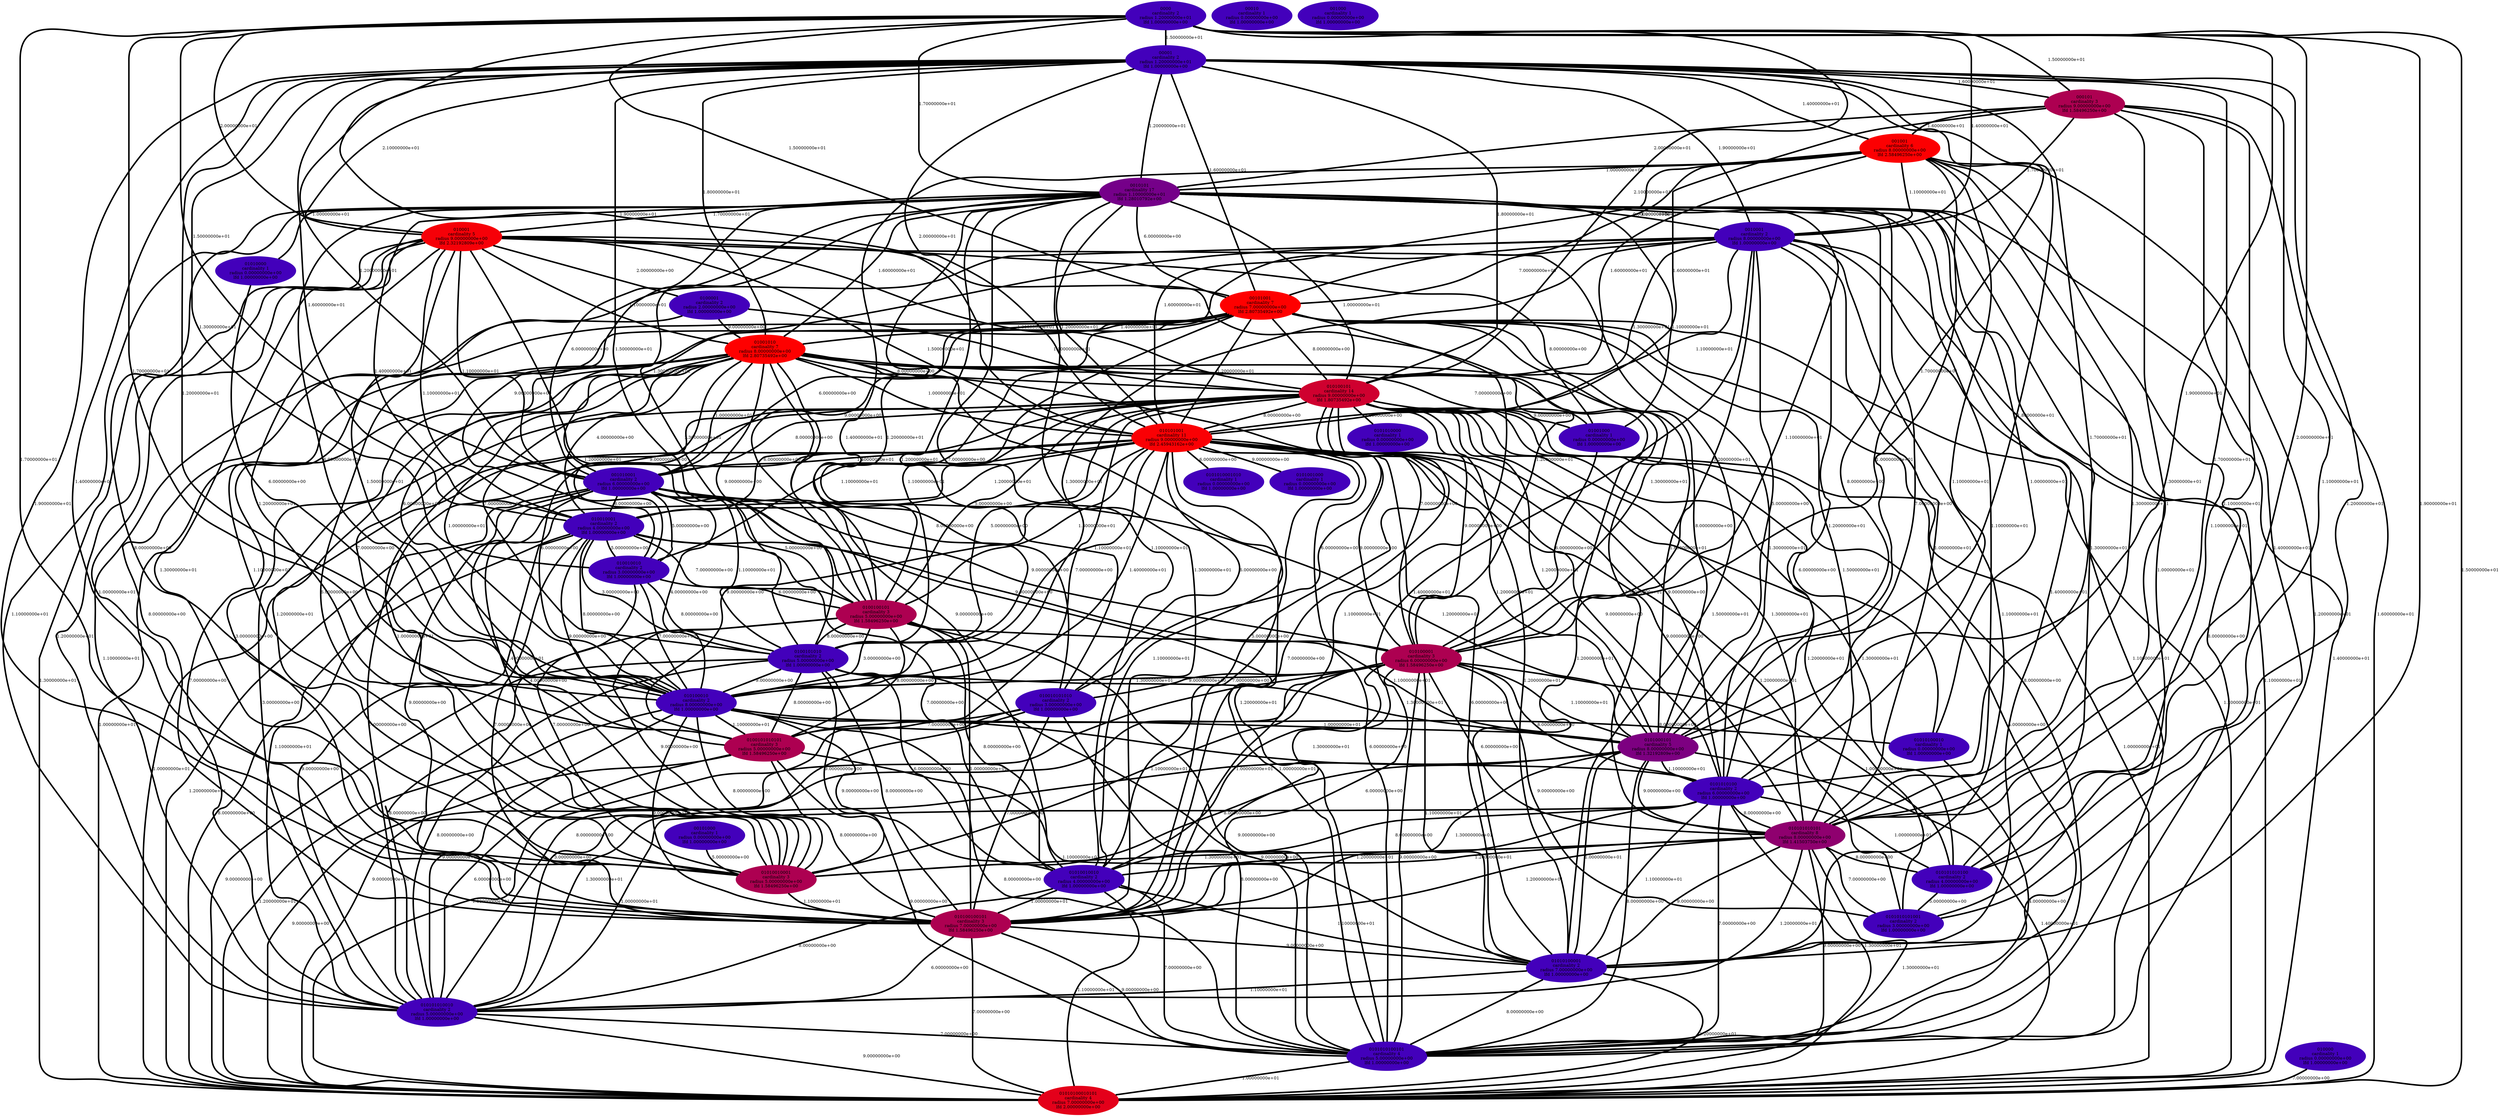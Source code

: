 graph cluster_cardinality_optimal_0 {
    edge[style=solid, penwidth="5", labeldistance="10"]
    01010010010 [label="01010010010\ncardinality 2\nradius 4.00000000e+00\nlfd 1.00000000e+00", color="#4300BB", style="filled"]
    010100001 [label="010100001\ncardinality 3\nradius 6.00000000e+00\nlfd 1.58496250e+00", color="#AD0051", style="filled"]
    00001 [label="00001\ncardinality 2\nradius 1.20000000e+01\nlfd 1.00000000e+00", color="#4300BB", style="filled"]
    0101010001010 [label="0101010001010\ncardinality 1\nradius 0.00000000e+00\nlfd 1.00000000e+00", color="#4300BB", style="filled"]
    0101010100 [label="0101010100\ncardinality 2\nradius 6.00000000e+00\nlfd 1.00000000e+00", color="#4300BB", style="filled"]
    0010001 [label="0010001\ncardinality 2\nradius 8.00000000e+00\nlfd 1.00000000e+00", color="#4300BB", style="filled"]
    0100101010 [label="0100101010\ncardinality 2\nradius 5.00000000e+00\nlfd 1.00000000e+00", color="#4300BB", style="filled"]
    0101010100101 [label="0101010100101\ncardinality 4\nradius 5.00000000e+00\nlfd 1.00000000e+00", color="#4300BB", style="filled"]
    0100101010101 [label="0100101010101\ncardinality 3\nradius 5.00000000e+00\nlfd 1.58496250e+00", color="#AD0051", style="filled"]
    010100010 [label="010100010\ncardinality 2\nradius 8.00000000e+00\nlfd 1.00000000e+00", color="#4300BB", style="filled"]
    000101 [label="000101\ncardinality 3\nradius 9.00000000e+00\nlfd 1.58496250e+00", color="#AD0051", style="filled"]
    0101010000 [label="0101010000\ncardinality 1\nradius 0.00000000e+00\nlfd 1.00000000e+00", color="#4300BB", style="filled"]
    00101000 [label="00101000\ncardinality 1\nradius 0.00000000e+00\nlfd 1.00000000e+00", color="#4300BB", style="filled"]
    010101010100 [label="010101010100\ncardinality 2\nradius 4.00000000e+00\nlfd 1.00000000e+00", color="#4300BB", style="filled"]
    010101010010 [label="010101010010\ncardinality 2\nradius 5.00000000e+00\nlfd 1.00000000e+00", color="#4300BB", style="filled"]
    01010000 [label="01010000\ncardinality 1\nradius 0.00000000e+00\nlfd 1.00000000e+00", color="#4300BB", style="filled"]
    010101010101 [label="010101010101\ncardinality 8\nradius 8.00000000e+00\nlfd 1.41503750e+00", color="#8F006F", style="filled"]
    010100100101 [label="010100100101\ncardinality 3\nradius 7.00000000e+00\nlfd 1.58496250e+00", color="#AD0051", style="filled"]
    01010100001 [label="01010100001\ncardinality 2\nradius 7.00000000e+00\nlfd 1.00000000e+00", color="#4300BB", style="filled"]
    010010001 [label="010010001\ncardinality 2\nradius 4.00000000e+00\nlfd 1.00000000e+00", color="#4300BB", style="filled"]
    0100001 [label="0100001\ncardinality 2\nradius 2.00000000e+00\nlfd 1.00000000e+00", color="#4300BB", style="filled"]
    0101001000 [label="0101001000\ncardinality 1\nradius 0.00000000e+00\nlfd 1.00000000e+00", color="#4300BB", style="filled"]
    01010010001 [label="01010010001\ncardinality 3\nradius 5.00000000e+00\nlfd 1.58496250e+00", color="#AD0051", style="filled"]
    010010101010 [label="010010101010\ncardinality 2\nradius 3.00000000e+00\nlfd 1.00000000e+00", color="#4300BB", style="filled"]
    01010100010 [label="01010100010\ncardinality 1\nradius 0.00000000e+00\nlfd 1.00000000e+00", color="#4300BB", style="filled"]
    0101000101 [label="0101000101\ncardinality 5\nradius 8.00000000e+00\nlfd 1.32192809e+00", color="#7D0081", style="filled"]
    01010100010101 [label="01010100010101\ncardinality 4\nradius 7.00000000e+00\nlfd 2.00000000e+00", color="#E4001A", style="filled"]
    010001 [label="010001\ncardinality 5\nradius 9.00000000e+00\nlfd 2.32192809e+00", color="#F60008", style="filled"]
    0100100101 [label="0100100101\ncardinality 3\nradius 5.00000000e+00\nlfd 1.58496250e+00", color="#AD0051", style="filled"]
    01001010 [label="01001010\ncardinality 7\nradius 8.00000000e+00\nlfd 2.80735492e+00", color="#FE0000", style="filled"]
    00101001 [label="00101001\ncardinality 7\nradius 7.00000000e+00\nlfd 2.80735492e+00", color="#FE0000", style="filled"]
    010010010 [label="010010010\ncardinality 2\nradius 3.00000000e+00\nlfd 1.00000000e+00", color="#4300BB", style="filled"]
    01001000 [label="01001000\ncardinality 1\nradius 0.00000000e+00\nlfd 1.00000000e+00", color="#4300BB", style="filled"]
    010101001 [label="010101001\ncardinality 11\nradius 9.00000000e+00\nlfd 2.45943162e+00", color="#FA0004", style="filled"]
    0010101 [label="0010101\ncardinality 17\nradius 1.10000000e+01\nlfd 1.28010792e+00", color="#750089", style="filled"]
    0000 [label="0000\ncardinality 2\nradius 1.20000000e+01\nlfd 1.00000000e+00", color="#4300BB", style="filled"]
    00010 [label="00010\ncardinality 1\nradius 0.00000000e+00\nlfd 1.00000000e+00", color="#4300BB", style="filled"]
    0101010101001 [label="0101010101001\ncardinality 2\nradius 3.00000000e+00\nlfd 1.00000000e+00", color="#4300BB", style="filled"]
    010000 [label="010000\ncardinality 1\nradius 0.00000000e+00\nlfd 1.00000000e+00", color="#4300BB", style="filled"]
    010100101 [label="010100101\ncardinality 14\nradius 9.00000000e+00\nlfd 1.80735492e+00", color="#CF002F", style="filled"]
    001010001 [label="001010001\ncardinality 2\nradius 6.00000000e+00\nlfd 1.00000000e+00", color="#4300BB", style="filled"]
    001001 [label="001001\ncardinality 6\nradius 8.00000000e+00\nlfd 2.58496250e+00", color="#FC0002", style="filled"]
    001000 [label="001000\ncardinality 1\nradius 0.00000000e+00\nlfd 1.00000000e+00", color="#4300BB", style="filled"]
    010101001 -- 01010010010 [label="1.10000000e+01"]
    00001 -- 010010010 [label="1.30000000e+01"]
    00101001 -- 0100100101 [label="7.00000000e+00"]
    010101010101 -- 010101010100 [label="8.00000000e+00"]
    0100101010 -- 010100100101 [label="8.00000000e+00"]
    01001000 -- 010100001 [label="6.00000000e+00"]
    0000 -- 00101001 [label="1.50000000e+01"]
    010001 -- 0100101010 [label="1.20000000e+01"]
    010100001 -- 010101010010 [label="8.00000000e+00"]
    01010100010 -- 0101010100101 [label="4.00000000e+00"]
    0010101 -- 0010001 [label="9.00000000e+00"]
    010100100101 -- 01010100001 [label="9.00000000e+00"]
    0010101 -- 0101000101 [label="8.00000000e+00"]
    0010101 -- 010101010101 [label="1.10000000e+01"]
    0100101010 -- 01010010010 [label="6.00000000e+00"]
    00001 -- 00101001 [label="1.60000000e+01"]
    001001 -- 010100101 [label="1.60000000e+01"]
    0101000101 -- 0101010100101 [label="8.00000000e+00"]
    010100101 -- 010101010010 [label="3.00000000e+00"]
    0100101010101 -- 0101010100101 [label="9.00000000e+00"]
    00001 -- 010101010101 [label="1.70000000e+01"]
    010100001 -- 010101010101 [label="6.00000000e+00"]
    0010101 -- 01001010 [label="1.60000000e+01"]
    000101 -- 0010101 [label="2.00000000e+01"]
    000101 -- 010101001 [label="1.60000000e+01"]
    010100101 -- 010010001 [label="6.00000000e+00"]
    01001010 -- 010010010 [label="9.00000000e+00"]
    010100100101 -- 0101010100101 [label="9.00000000e+00"]
    010100001 -- 0101010100101 [label="9.00000000e+00"]
    0101010100 -- 01010100001 [label="1.10000000e+01"]
    00001 -- 010001 [label="2.10000000e+01"]
    0100001 -- 010100101 [label="1.10000000e+01"]
    010010001 -- 010101010010 [label="9.00000000e+00"]
    010100010 -- 0101010100101 [label="8.00000000e+00"]
    0000 -- 010101010101 [label="2.00000000e+01"]
    0101010100 -- 01010010010 [label="8.00000000e+00"]
    000101 -- 0010001 [label="1.70000000e+01"]
    001001 -- 0101010100 [label="1.10000000e+01"]
    010100010 -- 01010010001 [label="8.00000000e+00"]
    010010010 -- 0100100101 [label="6.00000000e+00"]
    001001 -- 010101010101 [label="1.30000000e+01"]
    010100001 -- 01010010001 [label="1.10000000e+01"]
    01001010 -- 010100100101 [label="3.00000000e+00"]
    010101010100 -- 0101010101001 [label="5.00000000e+00"]
    0010101 -- 0100100101 [label="9.00000000e+00"]
    01001010 -- 01010100010101 [label="1.00000000e+01"]
    01001010 -- 010100001 [label="7.00000000e+00"]
    000101 -- 010101010101 [label="1.30000000e+01"]
    001010001 -- 010100100101 [label="9.00000000e+00"]
    00001 -- 0101000101 [label="1.80000000e+01"]
    0100101010 -- 01010100010101 [label="9.00000000e+00"]
    0010001 -- 001010001 [label="1.30000000e+01"]
    00101001 -- 010101001 [label="1.20000000e+01"]
    0101000101 -- 010101010101 [label="9.00000000e+00"]
    0000 -- 010001 [label="2.00000000e+01"]
    0101000101 -- 01010010001 [label="8.00000000e+00"]
    010010001 -- 010100010 [label="8.00000000e+00"]
    0000 -- 01010010001 [label="1.70000000e+01"]
    01010010001 -- 010100100101 [label="1.10000000e+01"]
    0010001 -- 010100101 [label="1.30000000e+01"]
    001010001 -- 0100100101 [label="5.00000000e+00"]
    0000 -- 0010001 [label="1.40000000e+01"]
    010101001 -- 010010001 [label="1.20000000e+01"]
    00101001 -- 010100101 [label="8.00000000e+00"]
    0010001 -- 01010100010101 [label="1.10000000e+01"]
    010101001 -- 010100100101 [label="7.00000000e+00"]
    00101001 -- 001010001 [label="6.00000000e+00"]
    010100101 -- 0100100101 [label="5.00000000e+00"]
    0000 -- 0101000101 [label="1.90000000e+01"]
    01010010010 -- 010101010010 [label="8.00000000e+00"]
    00001 -- 01001010 [label="1.80000000e+01"]
    010001 -- 001010001 [label="1.10000000e+01"]
    00101001 -- 01010100010101 [label="1.20000000e+01"]
    010001 -- 010101010010 [label="1.20000000e+01"]
    001010001 -- 0101000101 [label="1.20000000e+01"]
    010100101 -- 010100100101 [label="7.00000000e+00"]
    00001 -- 010100001 [label="1.70000000e+01"]
    0010001 -- 0101010100101 [label="1.10000000e+01"]
    0100100101 -- 010100010 [label="3.00000000e+00"]
    010100001 -- 010101010100 [label="1.00000000e+01"]
    010100101 -- 01010010010 [label="5.00000000e+00"]
    00101001 -- 0101000101 [label="8.00000000e+00"]
    010100010 -- 01010010010 [label="9.00000000e+00"]
    010001 -- 01001000 [label="8.00000000e+00"]
    0010001 -- 01010100001 [label="1.10000000e+01"]
    001001 -- 00101001 [label="1.20000000e+01"]
    00001 -- 001001 [label="1.40000000e+01"]
    010010101010 -- 01010100010101 [label="1.00000000e+01"]
    010100001 -- 0101010101001 [label="9.00000000e+00"]
    00101001 -- 0100101010 [label="1.10000000e+01"]
    010101001 -- 0101010001010 [label="6.00000000e+00"]
    01001010 -- 010100101 [label="8.00000000e+00"]
    010101010101 -- 0101010100101 [label="9.00000000e+00"]
    01001010 -- 01010010010 [label="9.00000000e+00"]
    01001010 -- 0100100101 [label="9.00000000e+00"]
    010101010101 -- 01010010010 [label="1.20000000e+01"]
    0100101010 -- 010101010010 [label="8.00000000e+00"]
    010100101 -- 001010001 [label="8.00000000e+00"]
    010100001 -- 01010010010 [label="1.00000000e+01"]
    01010100001 -- 0101010100101 [label="8.00000000e+00"]
    010101001 -- 010101010100 [label="1.30000000e+01"]
    010001 -- 0100001 [label="2.00000000e+00"]
    001010001 -- 0101010100101 [label="1.00000000e+01"]
    001010001 -- 0100101010 [label="1.10000000e+01"]
    01001010 -- 010010101010 [label="8.00000000e+00"]
    010100001 -- 010010101010 [label="9.00000000e+00"]
    010100101 -- 01001000 [label="9.00000000e+00"]
    00101000 -- 01010010001 [label="5.00000000e+00"]
    00001 -- 0010101 [label="1.20000000e+01"]
    0101010100101 -- 01010100010101 [label="1.00000000e+01"]
    010100010 -- 0101010100 [label="1.30000000e+01"]
    010100101 -- 01010100010 [label="6.00000000e+00"]
    010010001 -- 01010010010 [label="7.00000000e+00"]
    0101010100 -- 0101010100101 [label="7.00000000e+00"]
    001001 -- 010100010 [label="1.40000000e+01"]
    0010001 -- 010100100101 [label="1.40000000e+01"]
    01001010 -- 0100101010101 [label="7.00000000e+00"]
    010010001 -- 010100001 [label="9.00000000e+00"]
    010100010 -- 0100101010101 [label="1.10000000e+01"]
    001010001 -- 010100001 [label="9.00000000e+00"]
    00001 -- 0101010101001 [label="1.20000000e+01"]
    010101001 -- 001010001 [label="1.40000000e+01"]
    0100101010101 -- 01010100001 [label="1.10000000e+01"]
    010100001 -- 01010100010101 [label="9.00000000e+00"]
    010100101 -- 0101010101001 [label="1.20000000e+01"]
    010010001 -- 0100101010101 [label="9.00000000e+00"]
    0101010100 -- 01010100010101 [label="1.30000000e+01"]
    010101001 -- 0100101010101 [label="9.00000000e+00"]
    010101001 -- 0101010101001 [label="1.20000000e+01"]
    01001010 -- 01010010001 [label="1.20000000e+01"]
    001001 -- 0010101 [label="1.00000000e+01"]
    010010001 -- 0100100101 [label="7.00000000e+00"]
    00001 -- 010101001 [label="2.00000000e+01"]
    010101010010 -- 01010100010101 [label="9.00000000e+00"]
    0010101 -- 010101010010 [label="1.10000000e+01"]
    010001 -- 010010001 [label="1.10000000e+01"]
    010100010 -- 01010100010 [label="8.00000000e+00"]
    0010101 -- 00101001 [label="6.00000000e+00"]
    00001 -- 0100100101 [label="1.50000000e+01"]
    0010101 -- 010100001 [label="1.10000000e+01"]
    00001 -- 010101010100 [label="1.10000000e+01"]
    01010000 -- 010100010 [label="6.00000000e+00"]
    0100100101 -- 010100100101 [label="1.00000000e+01"]
    0101010100 -- 010101010101 [label="8.00000000e+00"]
    00001 -- 0101010100 [label="1.70000000e+01"]
    010100101 -- 010100010 [label="6.00000000e+00"]
    00101001 -- 01001010 [label="1.40000000e+01"]
    010101010101 -- 01010100001 [label="9.00000000e+00"]
    0010101 -- 001010001 [label="6.00000000e+00"]
    010100101 -- 010010101010 [label="6.00000000e+00"]
    01001010 -- 0101000101 [label="1.60000000e+01"]
    0100101010101 -- 010100100101 [label="8.00000000e+00"]
    010001 -- 01001010 [label="1.10000000e+01"]
    000101 -- 01010100001 [label="1.40000000e+01"]
    0010101 -- 01010000 [label="1.00000000e+01"]
    010010101010 -- 0100101010101 [label="7.00000000e+00"]
    010001 -- 010100001 [label="1.20000000e+01"]
    0100001 -- 01001010 [label="9.00000000e+00"]
    0100100101 -- 0101010100101 [label="9.00000000e+00"]
    0010001 -- 010100010 [label="1.30000000e+01"]
    010010001 -- 01010100010101 [label="8.00000000e+00"]
    0010001 -- 010101001 [label="1.10000000e+01"]
    001001 -- 0101010100101 [label="1.20000000e+01"]
    0010101 -- 01010100010 [label="1.00000000e+01"]
    01001010 -- 010010001 [label="4.00000000e+00"]
    00101001 -- 010100010 [label="6.00000000e+00"]
    010100100101 -- 010101010010 [label="6.00000000e+00"]
    00101001 -- 010101010010 [label="1.10000000e+01"]
    010010101010 -- 010100100101 [label="7.00000000e+00"]
    010100010 -- 010100100101 [label="9.00000000e+00"]
    01001010 -- 010100010 [label="1.00000000e+01"]
    0000 -- 01010100010101 [label="1.50000000e+01"]
    010100101 -- 01010100001 [label="1.20000000e+01"]
    010101010101 -- 01010100010101 [label="1.30000000e+01"]
    010101010101 -- 010100100101 [label="1.20000000e+01"]
    010101001 -- 0101010100101 [label="6.00000000e+00"]
    0100100101 -- 010101010010 [label="8.00000000e+00"]
    01001010 -- 010101010010 [label="7.00000000e+00"]
    00101001 -- 010100100101 [label="1.10000000e+01"]
    0000 -- 000101 [label="1.50000000e+01"]
    001010001 -- 010100010 [label="4.00000000e+00"]
    010100001 -- 0101010100 [label="8.00000000e+00"]
    010001 -- 010100100101 [label="1.00000000e+01"]
    01010010010 -- 010100100101 [label="1.00000000e+01"]
    0010101 -- 0100101010 [label="1.30000000e+01"]
    010010001 -- 0100101010 [label="3.00000000e+00"]
    0101000101 -- 01010100010101 [label="1.40000000e+01"]
    010101001 -- 0101010100 [label="9.00000000e+00"]
    010001 -- 01010100001 [label="1.50000000e+01"]
    0101010100 -- 010101010100 [label="1.00000000e+01"]
    0010101 -- 010100101 [label="1.00000000e+01"]
    010101001 -- 01010100001 [label="6.00000000e+00"]
    0010001 -- 00101001 [label="7.00000000e+00"]
    0101010100 -- 010101010010 [label="1.00000000e+01"]
    001010001 -- 010010001 [label="8.00000000e+00"]
    010101001 -- 010101010010 [label="7.00000000e+00"]
    010101010101 -- 01010010001 [label="1.30000000e+01"]
    0010101 -- 010001 [label="1.70000000e+01"]
    0010101 -- 0101010101001 [label="1.00000000e+01"]
    00001 -- 010100100101 [label="1.90000000e+01"]
    00101001 -- 0101010100 [label="1.30000000e+01"]
    0100001 -- 010100100101 [label="8.00000000e+00"]
    010101001 -- 010100010 [label="1.40000000e+01"]
    0000 -- 01010100001 [label="1.90000000e+01"]
    001010001 -- 01010010001 [label="4.00000000e+00"]
    001001 -- 010101001 [label="1.60000000e+01"]
    00001 -- 010100010 [label="1.20000000e+01"]
    010101001 -- 01010100010101 [label="1.00000000e+01"]
    010100001 -- 010100100101 [label="6.00000000e+00"]
    0100100101 -- 01010010010 [label="8.00000000e+00"]
    010101001 -- 010010101010 [label="6.00000000e+00"]
    00001 -- 01010010001 [label="1.40000000e+01"]
    010100100101 -- 01010100010101 [label="7.00000000e+00"]
    0010101 -- 01010010010 [label="1.10000000e+01"]
    0000 -- 001010001 [label="1.50000000e+01"]
    010010001 -- 010010010 [label="5.00000000e+00"]
    01010100001 -- 01010100010101 [label="1.20000000e+01"]
    010100101 -- 0101010100101 [label="4.00000000e+00"]
    010010001 -- 010100100101 [label="7.00000000e+00"]
    01001010 -- 010101001 [label="1.00000000e+01"]
    0101000101 -- 010100100101 [label="1.30000000e+01"]
    0100100101 -- 0101000101 [label="1.10000000e+01"]
    00101001 -- 01010010001 [label="6.00000000e+00"]
    010101010101 -- 0101010101001 [label="7.00000000e+00"]
    010101001 -- 010101010101 [label="9.00000000e+00"]
    010101001 -- 0101001000 [label="9.00000000e+00"]
    010000 -- 01010100010101 [label="7.00000000e+00"]
    010100010 -- 01010100010101 [label="1.20000000e+01"]
    010101001 -- 01010010001 [label="1.40000000e+01"]
    001001 -- 0101000101 [label="1.00000000e+01"]
    010100101 -- 0101010100 [label="9.00000000e+00"]
    010100101 -- 010101001 [label="8.00000000e+00"]
    00101001 -- 010100001 [label="1.30000000e+01"]
    001001 -- 010101010100 [label="1.10000000e+01"]
    01010100001 -- 010101010010 [label="1.10000000e+01"]
    001010001 -- 010010010 [label="5.00000000e+00"]
    0010001 -- 010101010101 [label="1.00000000e+01"]
    010100001 -- 010100010 [label="1.30000000e+01"]
    010101001 -- 010100001 [label="9.00000000e+00"]
    010100101 -- 01010010001 [label="1.00000000e+01"]
    0100101010101 -- 01010100010101 [label="9.00000000e+00"]
    0010101 -- 010010010 [label="9.00000000e+00"]
    010010010 -- 01010010001 [label="7.00000000e+00"]
    0010101 -- 0101010100101 [label="8.00000000e+00"]
    00101001 -- 010101010101 [label="1.50000000e+01"]
    00001 -- 0010001 [label="1.90000000e+01"]
    0100100101 -- 01010010001 [label="9.00000000e+00"]
    0101000101 -- 010101010010 [label="1.30000000e+01"]
    0100100101 -- 0100101010101 [label="8.00000000e+00"]
    0010101 -- 010100100101 [label="1.30000000e+01"]
    0101000101 -- 0101010100 [label="1.10000000e+01"]
    001010001 -- 010101010010 [label="1.10000000e+01"]
    0101000101 -- 01010100001 [label="1.00000000e+01"]
    01001010 -- 0101010100101 [label="1.20000000e+01"]
    010100101 -- 0101000101 [label="1.20000000e+01"]
    000101 -- 01010100010101 [label="1.60000000e+01"]
    0000 -- 010100101 [label="2.10000000e+01"]
    010101001 -- 0100100101 [label="1.30000000e+01"]
    010101001 -- 0101000101 [label="1.20000000e+01"]
    010100101 -- 010010010 [label="1.10000000e+01"]
    0010101 -- 010010101010 [label="1.20000000e+01"]
    0100100101 -- 0100101010 [label="8.00000000e+00"]
    00101001 -- 0101010100101 [label="8.00000000e+00"]
    0000 -- 0010101 [label="1.70000000e+01"]
    010100101 -- 0100101010101 [label="7.00000000e+00"]
    0100101010101 -- 010101010010 [label="6.00000000e+00"]
    010100001 -- 0101000101 [label="1.10000000e+01"]
    01001010 -- 0100101010 [label="7.00000000e+00"]
    0010101 -- 01010100001 [label="1.40000000e+01"]
    010100010 -- 010101010010 [label="9.00000000e+00"]
    010001 -- 010101001 [label="1.50000000e+01"]
    0010001 -- 0101010100 [label="1.20000000e+01"]
    01010010010 -- 01010100001 [label="1.10000000e+01"]
    01001010 -- 001010001 [label="1.00000000e+01"]
    0010001 -- 0100100101 [label="1.20000000e+01"]
    0100101010 -- 0101010100101 [label="9.00000000e+00"]
    0010101 -- 01010010001 [label="8.00000000e+00"]
    0010101 -- 010101001 [label="1.20000000e+01"]
    0100101010 -- 010100010 [label="9.00000000e+00"]
    0000 -- 010100010 [label="1.70000000e+01"]
    0100101010 -- 01010010001 [label="9.00000000e+00"]
    0000 -- 010101001 [label="1.90000000e+01"]
    01001010 -- 01001000 [label="7.00000000e+00"]
    010010101010 -- 010101010010 [label="3.00000000e+00"]
    010100101 -- 01010100010101 [label="1.00000000e+01"]
    001001 -- 0010001 [label="1.10000000e+01"]
    010001 -- 0100101010101 [label="1.20000000e+01"]
    0010101 -- 010010001 [label="1.40000000e+01"]
    010100010 -- 0101000101 [label="1.00000000e+01"]
    01001010 -- 010101010101 [label="1.30000000e+01"]
    01001010 -- 01010100001 [label="1.20000000e+01"]
    010001 -- 01010100010101 [label="1.30000000e+01"]
    0100101010 -- 0101000101 [label="1.30000000e+01"]
    0010101 -- 01001000 [label="1.10000000e+01"]
    00001 -- 010100101 [label="1.80000000e+01"]
    010101001 -- 0100101010 [label="1.10000000e+01"]
    010101010010 -- 0101010100101 [label="7.00000000e+00"]
    010001 -- 010100101 [label="1.30000000e+01"]
    0000 -- 00001 [label="1.50000000e+01"]
    010101010101 -- 010101010010 [label="1.20000000e+01"]
    00001 -- 000101 [label="1.60000000e+01"]
    0010001 -- 01010010001 [label="1.10000000e+01"]
    01010010010 -- 01010100010101 [label="1.10000000e+01"]
    001010001 -- 01010100010101 [label="1.20000000e+01"]
    00001 -- 010010001 [label="1.60000000e+01"]
    010001 -- 01010010001 [label="1.30000000e+01"]
    01010010010 -- 0101010100101 [label="7.00000000e+00"]
    010100101 -- 0101010000 [label="8.00000000e+00"]
    0010101 -- 0101010100 [label="7.00000000e+00"]
    00001 -- 001010001 [label="1.20000000e+01"]
    010010101010 -- 0101010100101 [label="8.00000000e+00"]
    0010101 -- 01010100010101 [label="1.40000000e+01"]
    010100101 -- 010101010101 [label="1.30000000e+01"]
    010001 -- 010100010 [label="1.50000000e+01"]
    0010001 -- 0101000101 [label="5.00000000e+00"]
    0010001 -- 010100001 [label="1.20000000e+01"]
    010010010 -- 010100010 [label="7.00000000e+00"]
    000101 -- 001001 [label="1.60000000e+01"]
    010100101 -- 0100101010 [label="5.00000000e+00"]
    0100101010 -- 0100101010101 [label="8.00000000e+00"]
    0010101 -- 010100010 [label="6.00000000e+00"]
    010100101 -- 010100001 [label="9.00000000e+00"]
    0101010100 -- 010100100101 [label="1.20000000e+01"]
    0010101 -- 010101010100 [label="1.30000000e+01"]
    010010010 -- 0100101010 [label="8.00000000e+00"]
    010100001 -- 01010100001 [label="1.10000000e+01"]
    000101 -- 010101010100 [label="1.10000000e+01"]
}
